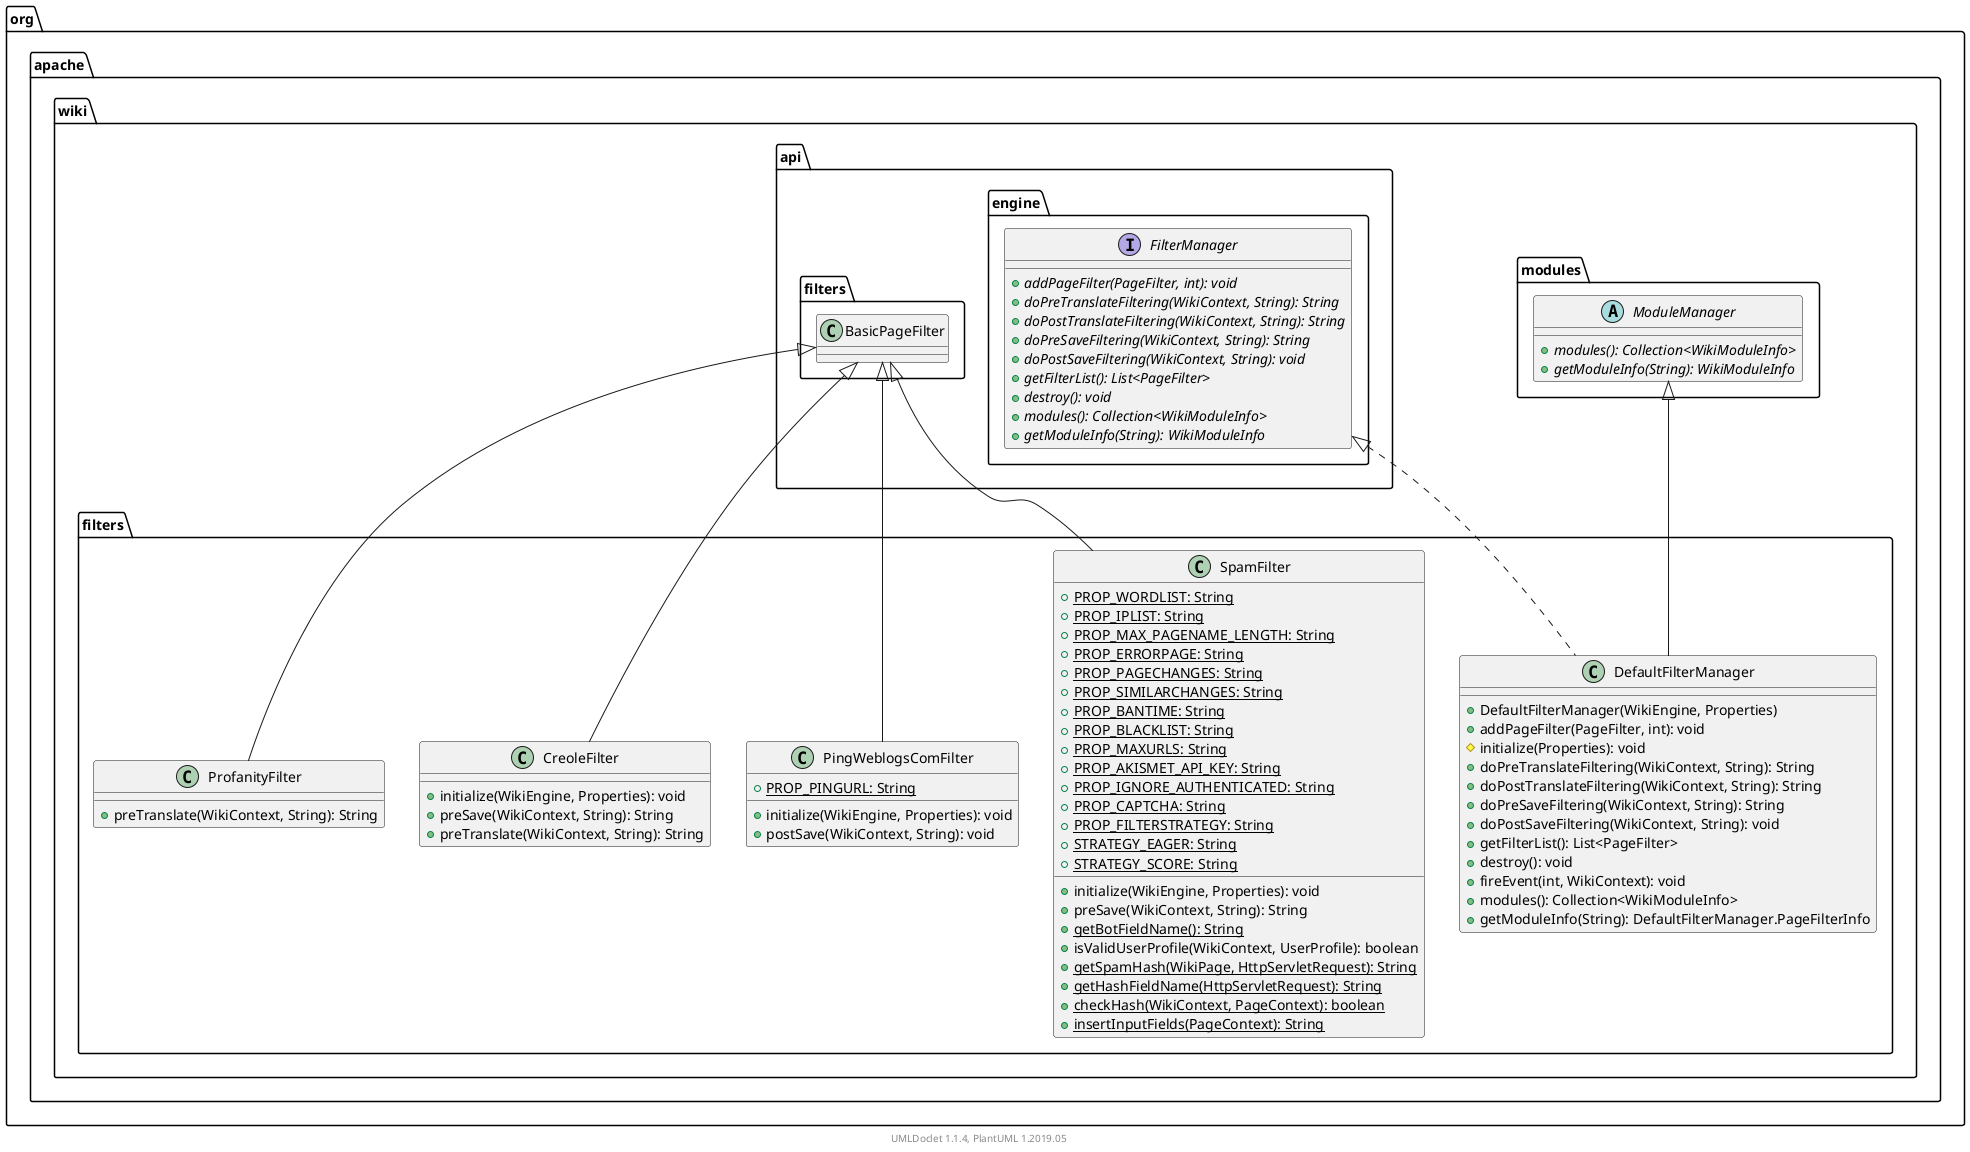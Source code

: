 @startuml

    namespace org.apache.wiki.filters {

        class DefaultFilterManager [[DefaultFilterManager.html]] {
            +DefaultFilterManager(WikiEngine, Properties)
            +addPageFilter(PageFilter, int): void
            #initialize(Properties): void
            +doPreTranslateFiltering(WikiContext, String): String
            +doPostTranslateFiltering(WikiContext, String): String
            +doPreSaveFiltering(WikiContext, String): String
            +doPostSaveFiltering(WikiContext, String): void
            +getFilterList(): List<PageFilter>
            +destroy(): void
            +fireEvent(int, WikiContext): void
            +modules(): Collection<WikiModuleInfo>
            +getModuleInfo(String): DefaultFilterManager.PageFilterInfo
        }

        class SpamFilter [[SpamFilter.html]] {
            {static} +PROP_WORDLIST: String
            {static} +PROP_IPLIST: String
            {static} +PROP_MAX_PAGENAME_LENGTH: String
            {static} +PROP_ERRORPAGE: String
            {static} +PROP_PAGECHANGES: String
            {static} +PROP_SIMILARCHANGES: String
            {static} +PROP_BANTIME: String
            {static} +PROP_BLACKLIST: String
            {static} +PROP_MAXURLS: String
            {static} +PROP_AKISMET_API_KEY: String
            {static} +PROP_IGNORE_AUTHENTICATED: String
            {static} +PROP_CAPTCHA: String
            {static} +PROP_FILTERSTRATEGY: String
            {static} +STRATEGY_EAGER: String
            {static} +STRATEGY_SCORE: String
            +initialize(WikiEngine, Properties): void
            +preSave(WikiContext, String): String
            {static} +getBotFieldName(): String
            +isValidUserProfile(WikiContext, UserProfile): boolean
            {static} +getSpamHash(WikiPage, HttpServletRequest): String
            {static} +getHashFieldName(HttpServletRequest): String
            {static} +checkHash(WikiContext, PageContext): boolean
            {static} +insertInputFields(PageContext): String
        }

        class PingWeblogsComFilter [[PingWeblogsComFilter.html]] {
            {static} +PROP_PINGURL: String
            +initialize(WikiEngine, Properties): void
            +postSave(WikiContext, String): void
        }

        class CreoleFilter [[CreoleFilter.html]] {
            +initialize(WikiEngine, Properties): void
            +preSave(WikiContext, String): String
            +preTranslate(WikiContext, String): String
        }

        class ProfanityFilter [[ProfanityFilter.html]] {
            +preTranslate(WikiContext, String): String
        }

        abstract class org.apache.wiki.modules.ModuleManager {
            {abstract} +modules(): Collection<WikiModuleInfo>
            {abstract} +getModuleInfo(String): WikiModuleInfo
        }
        org.apache.wiki.modules.ModuleManager <|-- DefaultFilterManager

        interface org.apache.wiki.api.engine.FilterManager {
            {abstract} +addPageFilter(PageFilter, int): void
            {abstract} +doPreTranslateFiltering(WikiContext, String): String
            {abstract} +doPostTranslateFiltering(WikiContext, String): String
            {abstract} +doPreSaveFiltering(WikiContext, String): String
            {abstract} +doPostSaveFiltering(WikiContext, String): void
            {abstract} +getFilterList(): List<PageFilter>
            {abstract} +destroy(): void
            {abstract} +modules(): Collection<WikiModuleInfo>
            {abstract} +getModuleInfo(String): WikiModuleInfo
        }
        org.apache.wiki.api.engine.FilterManager <|.. DefaultFilterManager

        class org.apache.wiki.api.filters.BasicPageFilter
        org.apache.wiki.api.filters.BasicPageFilter <|-- SpamFilter

        org.apache.wiki.api.filters.BasicPageFilter <|-- PingWeblogsComFilter

        org.apache.wiki.api.filters.BasicPageFilter <|-- CreoleFilter

        org.apache.wiki.api.filters.BasicPageFilter <|-- ProfanityFilter

    }


    center footer UMLDoclet 1.1.4, PlantUML 1.2019.05
@enduml
